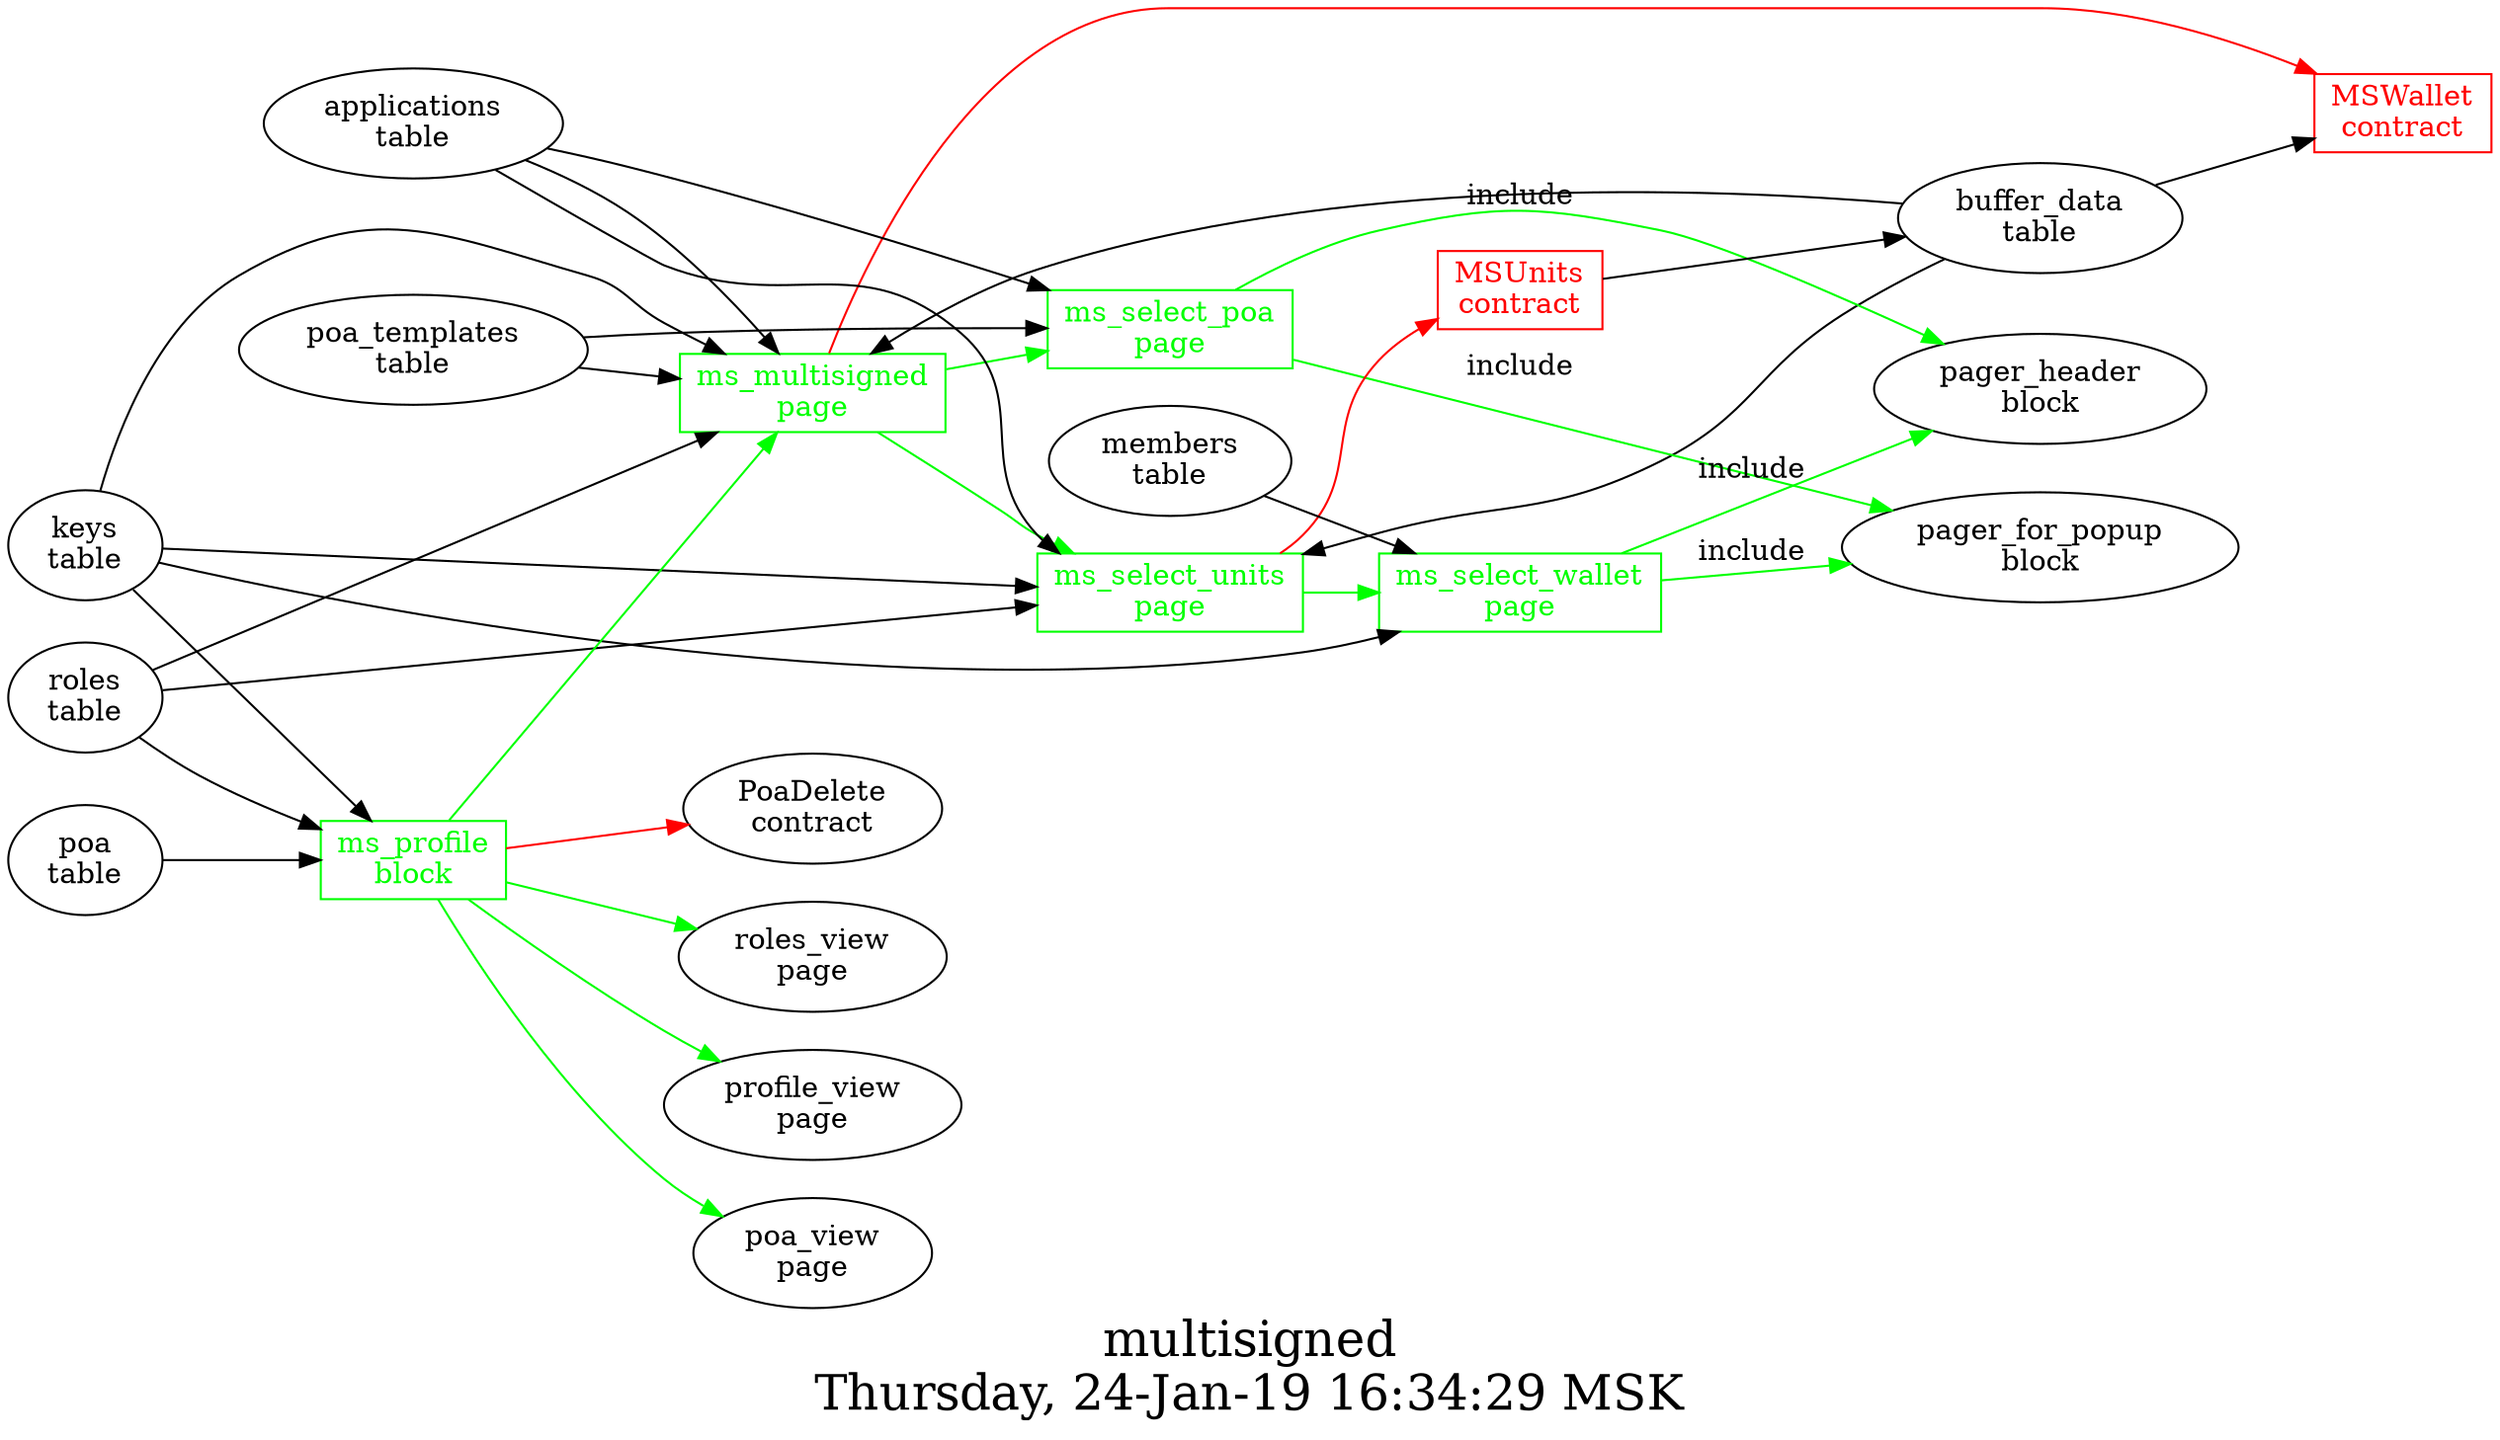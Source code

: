 digraph G {
graph [
  fontsize="24";
  label="multisigned\nThursday, 24-Jan-19 16:34:29 MSK";
  nojustify=true;
  ordering=out;
  rankdir=LR;
  size="30";
];
"ms_multisigned\npage" -> "MSWallet\ncontract"  [ color=red ]
"applications\ntable" -> "ms_multisigned\npage"
"keys\ntable" -> "ms_multisigned\npage"
"buffer_data\ntable" -> "ms_multisigned\npage"
"roles\ntable" -> "ms_multisigned\npage"
"poa_templates\ntable" -> "ms_multisigned\npage"
"ms_multisigned\npage" -> "ms_select_poa\npage"  [ color=green ]
"ms_multisigned\npage" -> "ms_select_units\npage"  [ color=green ]
"ms_multisigned\npage" [color=green, fontcolor=green, group=pages, shape=record];
"applications\ntable" -> "ms_select_poa\npage"
"poa_templates\ntable" -> "ms_select_poa\npage"
"ms_select_poa\npage" -> "pager_header\nblock"  [ color=green, label=include ]
"ms_select_poa\npage" -> "pager_for_popup\nblock"  [ color=green, label=include ]
"ms_select_poa\npage" [color=green, fontcolor=green, group=pages, shape=record];
"ms_select_units\npage" -> "MSUnits\ncontract"  [ color=red ]
"applications\ntable" -> "ms_select_units\npage"
"keys\ntable" -> "ms_select_units\npage"
"buffer_data\ntable" -> "ms_select_units\npage"
"roles\ntable" -> "ms_select_units\npage"
"ms_select_units\npage" -> "ms_select_wallet\npage"  [ color=green ]
"ms_select_units\npage" [color=green, fontcolor=green, group=pages, shape=record];
"keys\ntable" -> "ms_select_wallet\npage"
"members\ntable" -> "ms_select_wallet\npage"
"ms_select_wallet\npage" -> "pager_header\nblock"  [ color=green, label=include ]
"ms_select_wallet\npage" -> "pager_for_popup\nblock"  [ color=green, label=include ]
"ms_select_wallet\npage" [color=green, fontcolor=green, group=pages, shape=record];
"ms_profile\nblock" -> "PoaDelete\ncontract"  [ color=red ]
"keys\ntable" -> "ms_profile\nblock"
"poa\ntable" -> "ms_profile\nblock"
"roles\ntable" -> "ms_profile\nblock"
"ms_profile\nblock" -> "ms_multisigned\npage"  [ color=green ]
"ms_profile\nblock" -> "roles_view\npage"  [ color=green ]
"ms_profile\nblock" -> "profile_view\npage"  [ color=green ]
"ms_profile\nblock" -> "poa_view\npage"  [ color=green ]
"ms_profile\nblock" [color=green, fontcolor=green, group=blocks, shape=record];
"MSUnits\ncontract" -> "buffer_data\ntable"  [ color="" ]
"MSUnits\ncontract" [color=red, fontcolor=red, group=contracts, shape=record];
"buffer_data\ntable" -> "MSWallet\ncontract"
"MSWallet\ncontract" [color=red, fontcolor=red, group=contracts, shape=record];
}
